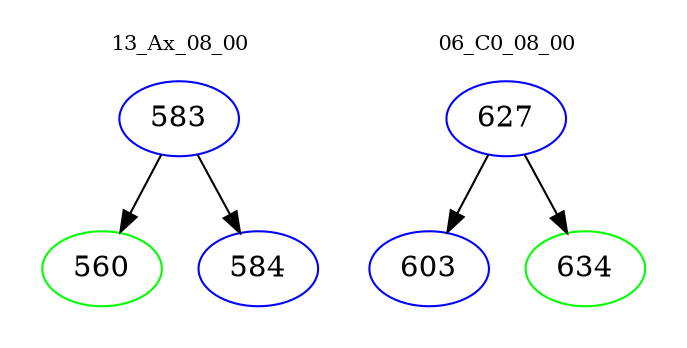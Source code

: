 digraph{
subgraph cluster_0 {
color = white
label = "13_Ax_08_00";
fontsize=10;
T0_583 [label="583", color="blue"]
T0_583 -> T0_560 [color="black"]
T0_560 [label="560", color="green"]
T0_583 -> T0_584 [color="black"]
T0_584 [label="584", color="blue"]
}
subgraph cluster_1 {
color = white
label = "06_C0_08_00";
fontsize=10;
T1_627 [label="627", color="blue"]
T1_627 -> T1_603 [color="black"]
T1_603 [label="603", color="blue"]
T1_627 -> T1_634 [color="black"]
T1_634 [label="634", color="green"]
}
}
